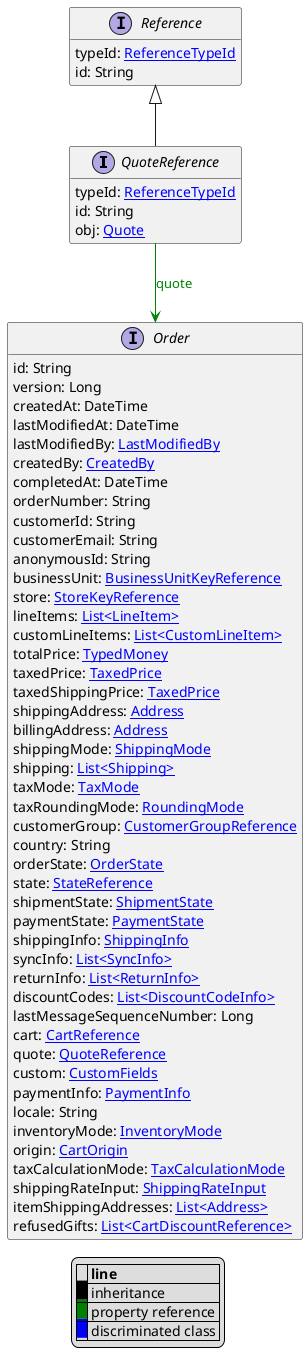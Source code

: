 @startuml

hide empty fields
hide empty methods
legend
|= |= line |
|<back:black>   </back>| inheritance |
|<back:green>   </back>| property reference |
|<back:blue>   </back>| discriminated class |
endlegend
interface QuoteReference [[QuoteReference.svg]] extends Reference {
    typeId: [[ReferenceTypeId.svg ReferenceTypeId]]
    id: String
    obj: [[Quote.svg Quote]]
}
interface Reference [[Reference.svg]]  {
    typeId: [[ReferenceTypeId.svg ReferenceTypeId]]
    id: String
}


interface Order [[Order.svg]]  {
    id: String
    version: Long
    createdAt: DateTime
    lastModifiedAt: DateTime
    lastModifiedBy: [[LastModifiedBy.svg LastModifiedBy]]
    createdBy: [[CreatedBy.svg CreatedBy]]
    completedAt: DateTime
    orderNumber: String
    customerId: String
    customerEmail: String
    anonymousId: String
    businessUnit: [[BusinessUnitKeyReference.svg BusinessUnitKeyReference]]
    store: [[StoreKeyReference.svg StoreKeyReference]]
    lineItems: [[LineItem.svg List<LineItem>]]
    customLineItems: [[CustomLineItem.svg List<CustomLineItem>]]
    totalPrice: [[TypedMoney.svg TypedMoney]]
    taxedPrice: [[TaxedPrice.svg TaxedPrice]]
    taxedShippingPrice: [[TaxedPrice.svg TaxedPrice]]
    shippingAddress: [[Address.svg Address]]
    billingAddress: [[Address.svg Address]]
    shippingMode: [[ShippingMode.svg ShippingMode]]
    shipping: [[Shipping.svg List<Shipping>]]
    taxMode: [[TaxMode.svg TaxMode]]
    taxRoundingMode: [[RoundingMode.svg RoundingMode]]
    customerGroup: [[CustomerGroupReference.svg CustomerGroupReference]]
    country: String
    orderState: [[OrderState.svg OrderState]]
    state: [[StateReference.svg StateReference]]
    shipmentState: [[ShipmentState.svg ShipmentState]]
    paymentState: [[PaymentState.svg PaymentState]]
    shippingInfo: [[ShippingInfo.svg ShippingInfo]]
    syncInfo: [[SyncInfo.svg List<SyncInfo>]]
    returnInfo: [[ReturnInfo.svg List<ReturnInfo>]]
    discountCodes: [[DiscountCodeInfo.svg List<DiscountCodeInfo>]]
    lastMessageSequenceNumber: Long
    cart: [[CartReference.svg CartReference]]
    quote: [[QuoteReference.svg QuoteReference]]
    custom: [[CustomFields.svg CustomFields]]
    paymentInfo: [[PaymentInfo.svg PaymentInfo]]
    locale: String
    inventoryMode: [[InventoryMode.svg InventoryMode]]
    origin: [[CartOrigin.svg CartOrigin]]
    taxCalculationMode: [[TaxCalculationMode.svg TaxCalculationMode]]
    shippingRateInput: [[ShippingRateInput.svg ShippingRateInput]]
    itemShippingAddresses: [[Address.svg List<Address>]]
    refusedGifts: [[CartDiscountReference.svg List<CartDiscountReference>]]
}

QuoteReference --> Order #green;text:green : "quote"
@enduml

